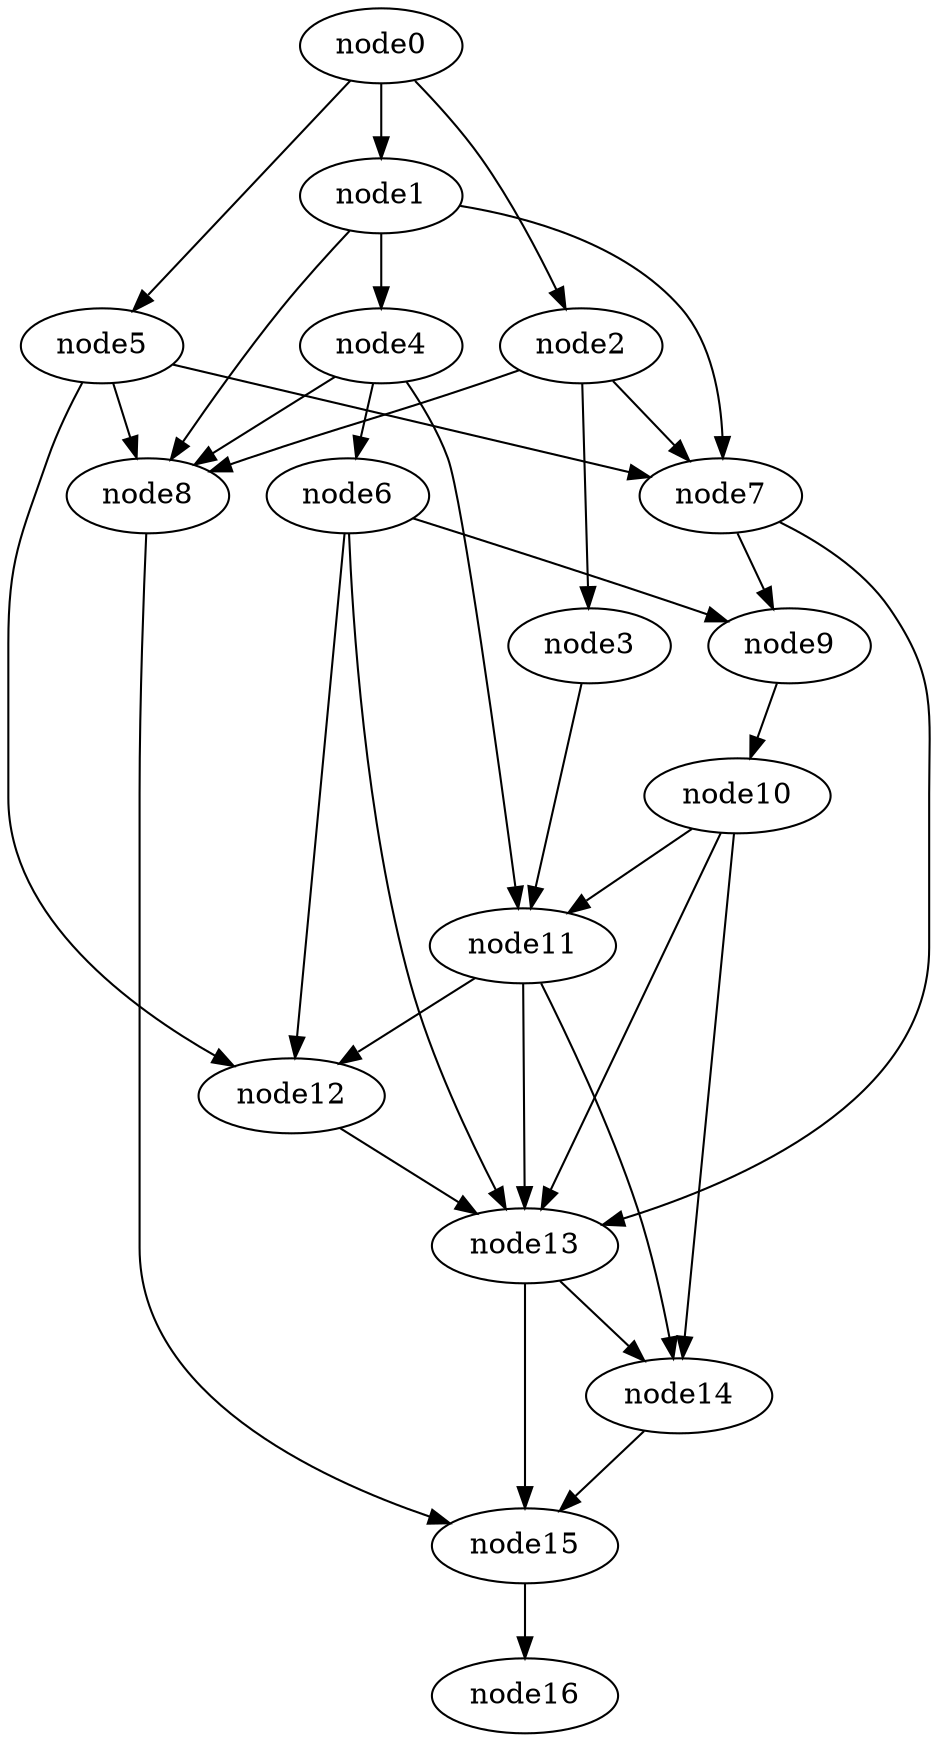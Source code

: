 digraph g{
	node16
	node15 -> node16
	node14 -> node15
	node13 -> node15
	node13 -> node14
	node12 -> node13
	node11 -> node14
	node11 -> node13
	node11 -> node12
	node10 -> node14
	node10 -> node13
	node10 -> node11
	node9 -> node10
	node8 -> node15
	node7 -> node13
	node7 -> node9
	node6 -> node13
	node6 -> node12
	node6 -> node9
	node5 -> node12
	node5 -> node8
	node5 -> node7
	node4 -> node11
	node4 -> node8
	node4 -> node6
	node3 -> node11
	node2 -> node8
	node2 -> node7
	node2 -> node3
	node1 -> node8
	node1 -> node7
	node1 -> node4
	node0 -> node5
	node0 -> node2
	node0 -> node1
}
